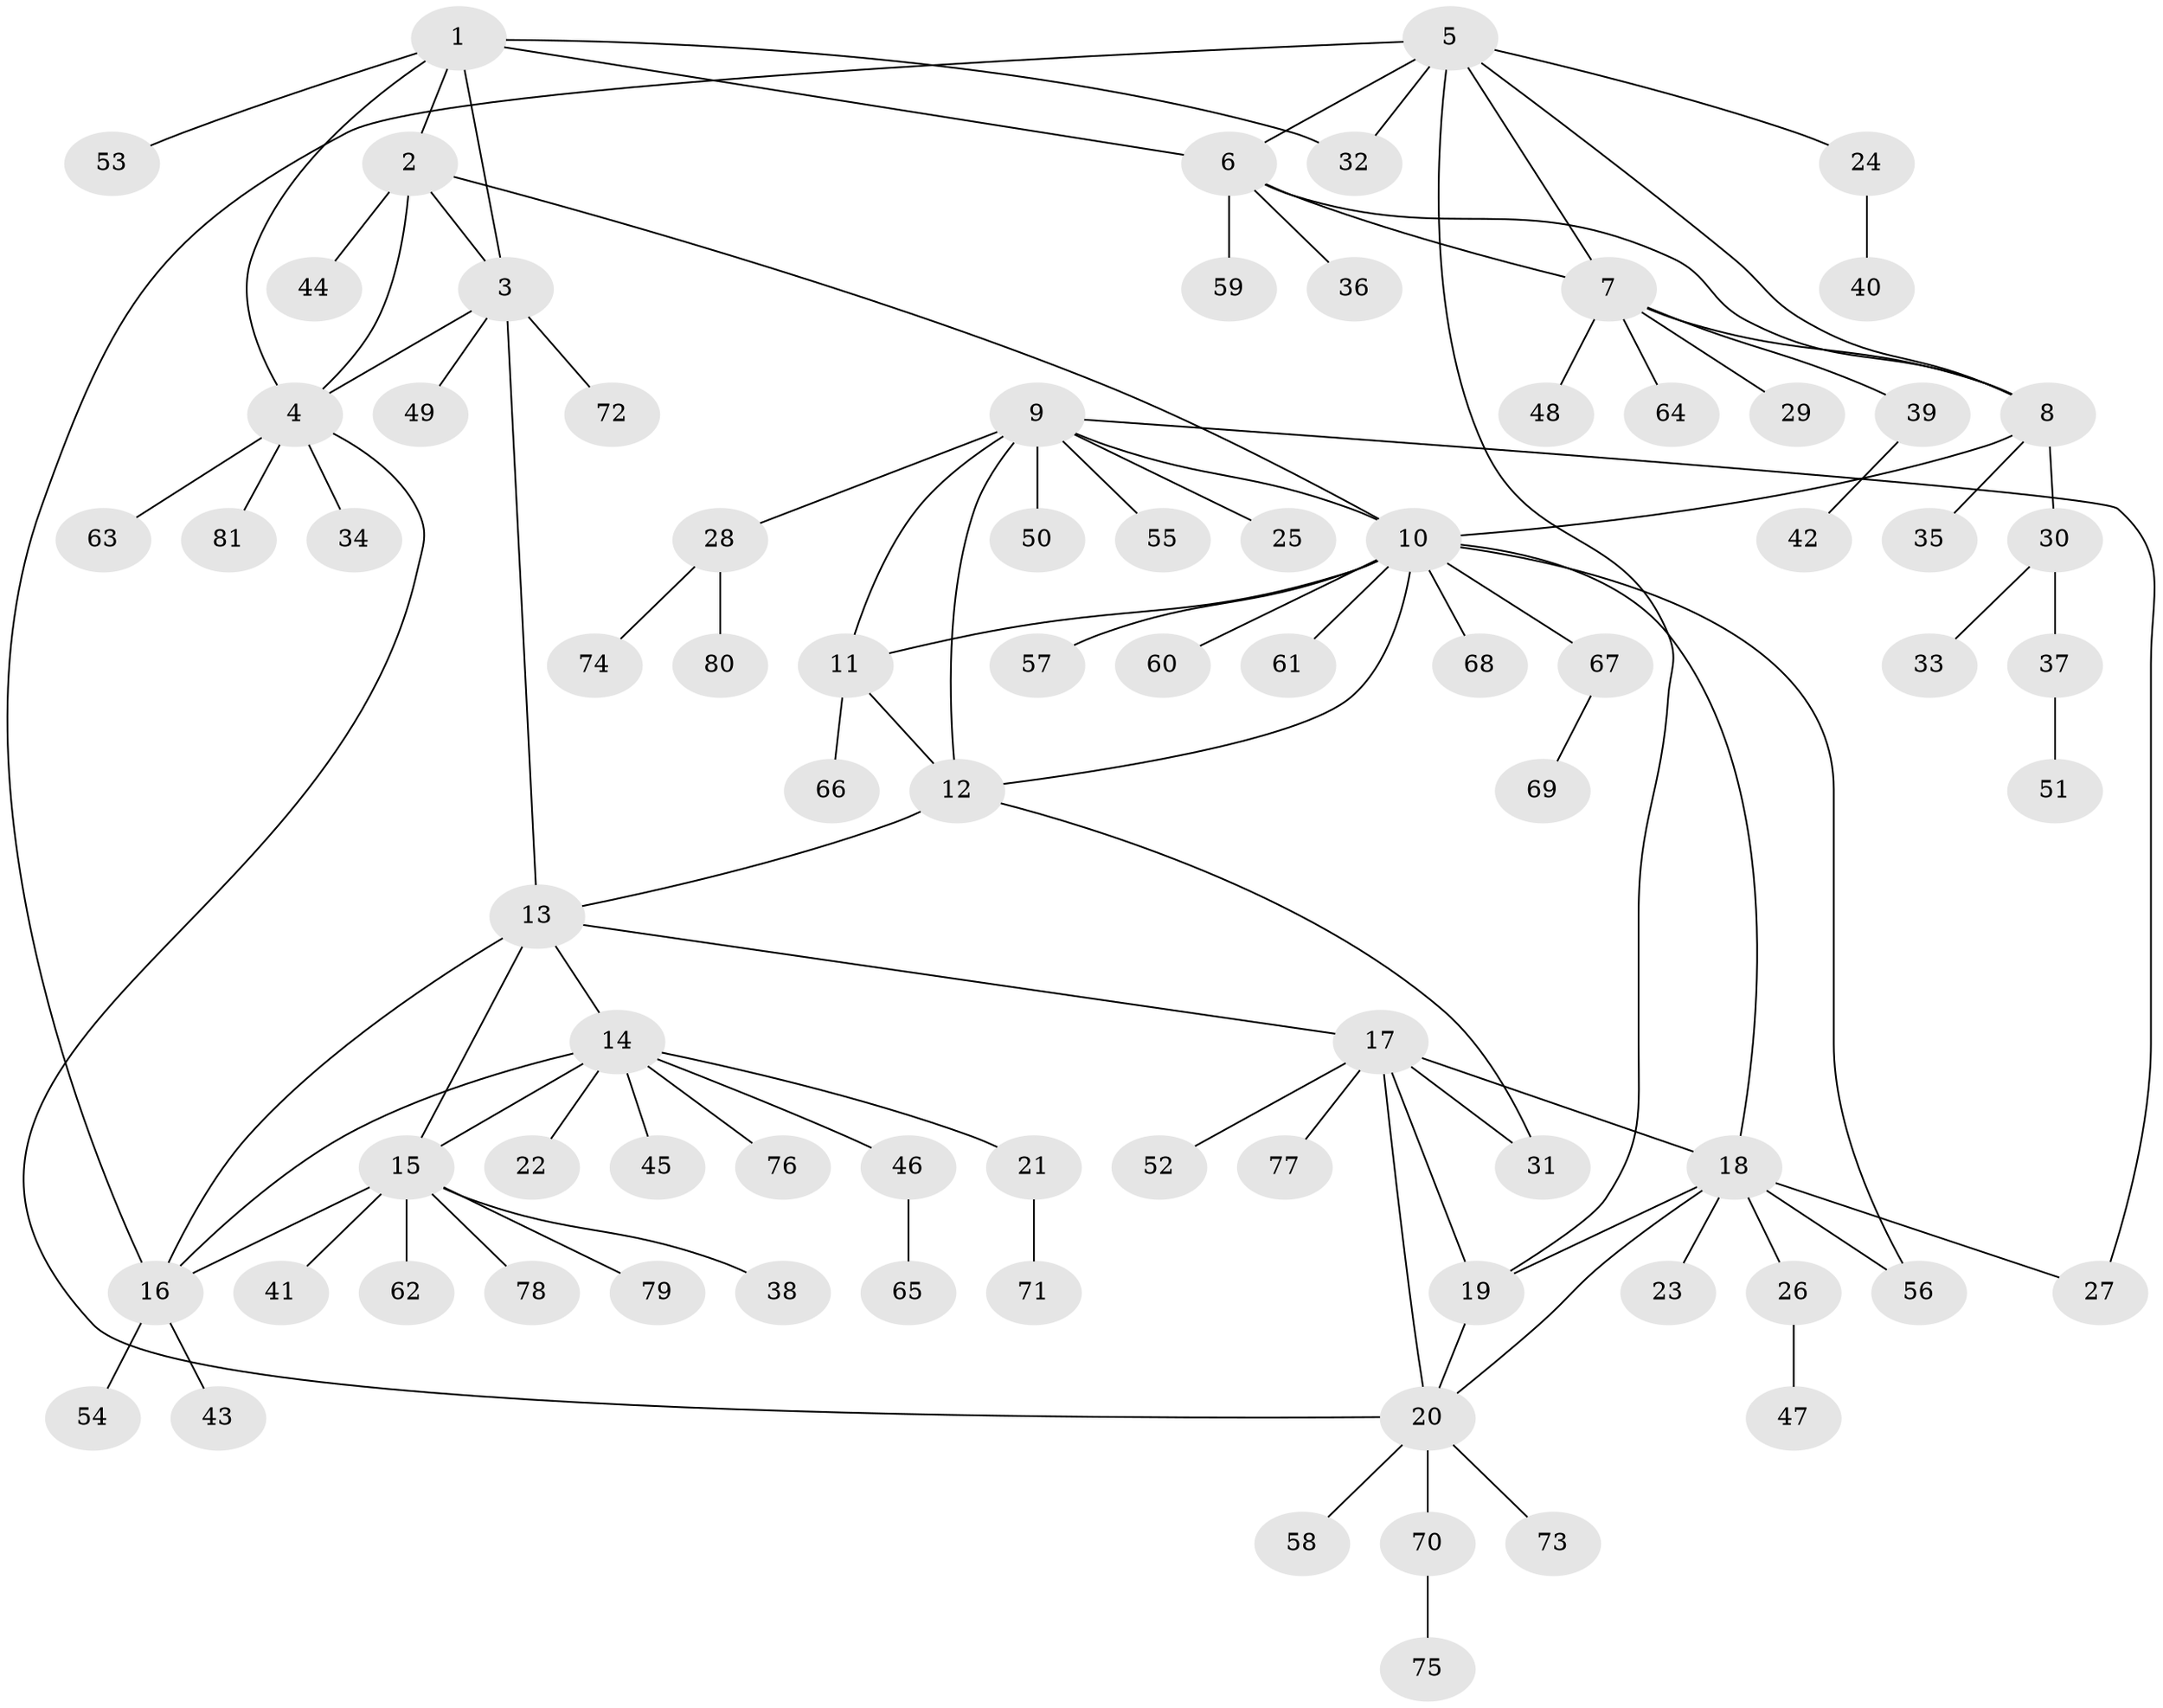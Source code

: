 // coarse degree distribution, {9: 0.016129032258064516, 4: 0.03225806451612903, 5: 0.04838709677419355, 6: 0.06451612903225806, 7: 0.08064516129032258, 16: 0.016129032258064516, 3: 0.03225806451612903, 8: 0.016129032258064516, 1: 0.5967741935483871, 2: 0.0967741935483871}
// Generated by graph-tools (version 1.1) at 2025/42/03/06/25 10:42:11]
// undirected, 81 vertices, 105 edges
graph export_dot {
graph [start="1"]
  node [color=gray90,style=filled];
  1;
  2;
  3;
  4;
  5;
  6;
  7;
  8;
  9;
  10;
  11;
  12;
  13;
  14;
  15;
  16;
  17;
  18;
  19;
  20;
  21;
  22;
  23;
  24;
  25;
  26;
  27;
  28;
  29;
  30;
  31;
  32;
  33;
  34;
  35;
  36;
  37;
  38;
  39;
  40;
  41;
  42;
  43;
  44;
  45;
  46;
  47;
  48;
  49;
  50;
  51;
  52;
  53;
  54;
  55;
  56;
  57;
  58;
  59;
  60;
  61;
  62;
  63;
  64;
  65;
  66;
  67;
  68;
  69;
  70;
  71;
  72;
  73;
  74;
  75;
  76;
  77;
  78;
  79;
  80;
  81;
  1 -- 2;
  1 -- 3;
  1 -- 4;
  1 -- 6;
  1 -- 32;
  1 -- 53;
  2 -- 3;
  2 -- 4;
  2 -- 10;
  2 -- 44;
  3 -- 4;
  3 -- 13;
  3 -- 49;
  3 -- 72;
  4 -- 20;
  4 -- 34;
  4 -- 63;
  4 -- 81;
  5 -- 6;
  5 -- 7;
  5 -- 8;
  5 -- 16;
  5 -- 19;
  5 -- 24;
  5 -- 32;
  6 -- 7;
  6 -- 8;
  6 -- 36;
  6 -- 59;
  7 -- 8;
  7 -- 29;
  7 -- 39;
  7 -- 48;
  7 -- 64;
  8 -- 10;
  8 -- 30;
  8 -- 35;
  9 -- 10;
  9 -- 11;
  9 -- 12;
  9 -- 25;
  9 -- 27;
  9 -- 28;
  9 -- 50;
  9 -- 55;
  10 -- 11;
  10 -- 12;
  10 -- 18;
  10 -- 56;
  10 -- 57;
  10 -- 60;
  10 -- 61;
  10 -- 67;
  10 -- 68;
  11 -- 12;
  11 -- 66;
  12 -- 13;
  12 -- 31;
  13 -- 14;
  13 -- 15;
  13 -- 16;
  13 -- 17;
  14 -- 15;
  14 -- 16;
  14 -- 21;
  14 -- 22;
  14 -- 45;
  14 -- 46;
  14 -- 76;
  15 -- 16;
  15 -- 38;
  15 -- 41;
  15 -- 62;
  15 -- 78;
  15 -- 79;
  16 -- 43;
  16 -- 54;
  17 -- 18;
  17 -- 19;
  17 -- 20;
  17 -- 31;
  17 -- 52;
  17 -- 77;
  18 -- 19;
  18 -- 20;
  18 -- 23;
  18 -- 26;
  18 -- 27;
  18 -- 56;
  19 -- 20;
  20 -- 58;
  20 -- 70;
  20 -- 73;
  21 -- 71;
  24 -- 40;
  26 -- 47;
  28 -- 74;
  28 -- 80;
  30 -- 33;
  30 -- 37;
  37 -- 51;
  39 -- 42;
  46 -- 65;
  67 -- 69;
  70 -- 75;
}
